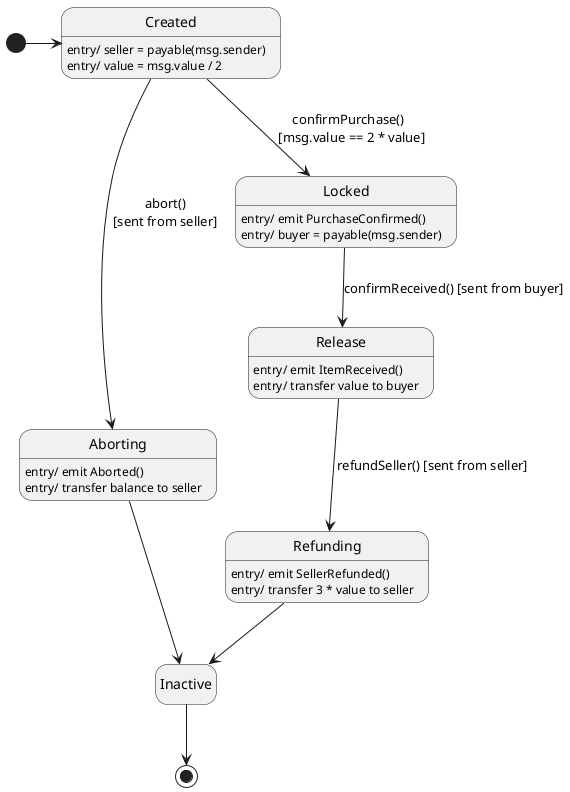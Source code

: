 @startuml Purchase
skinparam Monochrome true
skinparam Shadowing false
hide empty description

[*] -> Created
Created: entry/ seller = payable(msg.sender)
Created: entry/ value = msg.value / 2

Created ---> Aborting: abort()\n[sent from seller]

Aborting: entry/ emit Aborted()
Aborting: entry/ transfer balance to seller
Aborting --> Inactive

Created --> Locked: confirmPurchase() \n [msg.value == 2 * value]

Locked: entry/ emit PurchaseConfirmed()
Locked: entry/ buyer = payable(msg.sender)
Locked --> Release: confirmReceived() [sent from buyer]

Release: entry/ emit ItemReceived()
Release: entry/ transfer value to buyer
Release --> Refunding: refundSeller() [sent from seller]

Refunding: entry/ emit SellerRefunded()
Refunding: entry/ transfer 3 * value to seller
Refunding --> Inactive
Inactive --> [*]
@enduml
